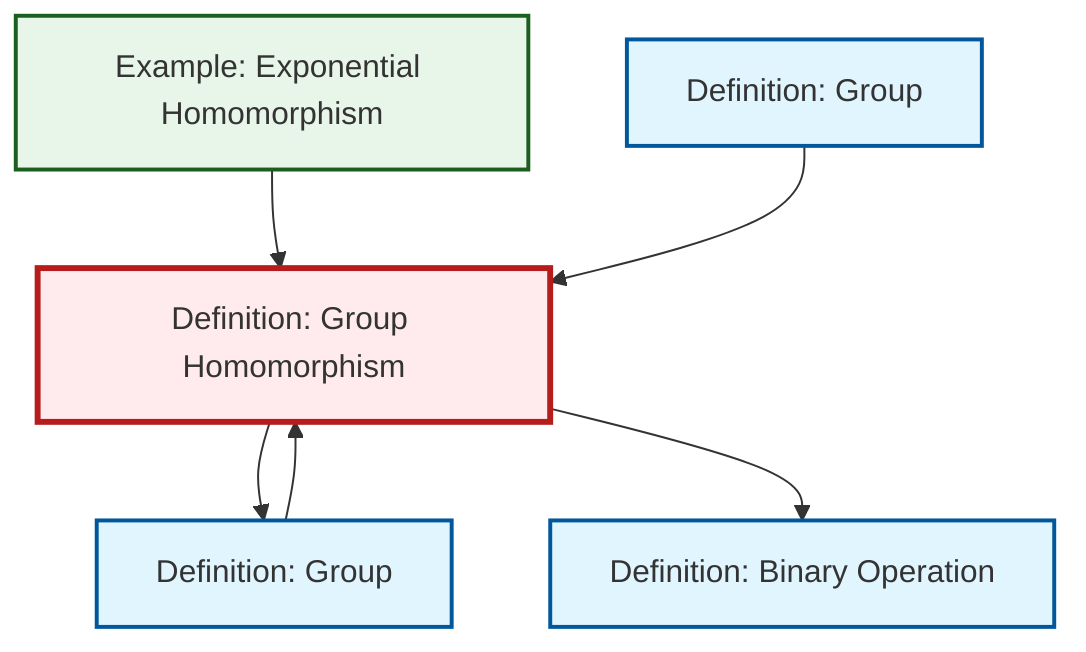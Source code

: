graph TD
    classDef definition fill:#e1f5fe,stroke:#01579b,stroke-width:2px
    classDef theorem fill:#f3e5f5,stroke:#4a148c,stroke-width:2px
    classDef axiom fill:#fff3e0,stroke:#e65100,stroke-width:2px
    classDef example fill:#e8f5e9,stroke:#1b5e20,stroke-width:2px
    classDef current fill:#ffebee,stroke:#b71c1c,stroke-width:3px
    def-homomorphism["Definition: Group Homomorphism"]:::definition
    def-binary-operation["Definition: Binary Operation"]:::definition
    def-group-example["Definition: Group"]:::definition
    ex-exponential-homomorphism["Example: Exponential Homomorphism"]:::example
    def-group["Definition: Group"]:::definition
    def-homomorphism --> def-group
    def-group --> def-homomorphism
    def-homomorphism --> def-binary-operation
    ex-exponential-homomorphism --> def-homomorphism
    def-group-example --> def-homomorphism
    class def-homomorphism current